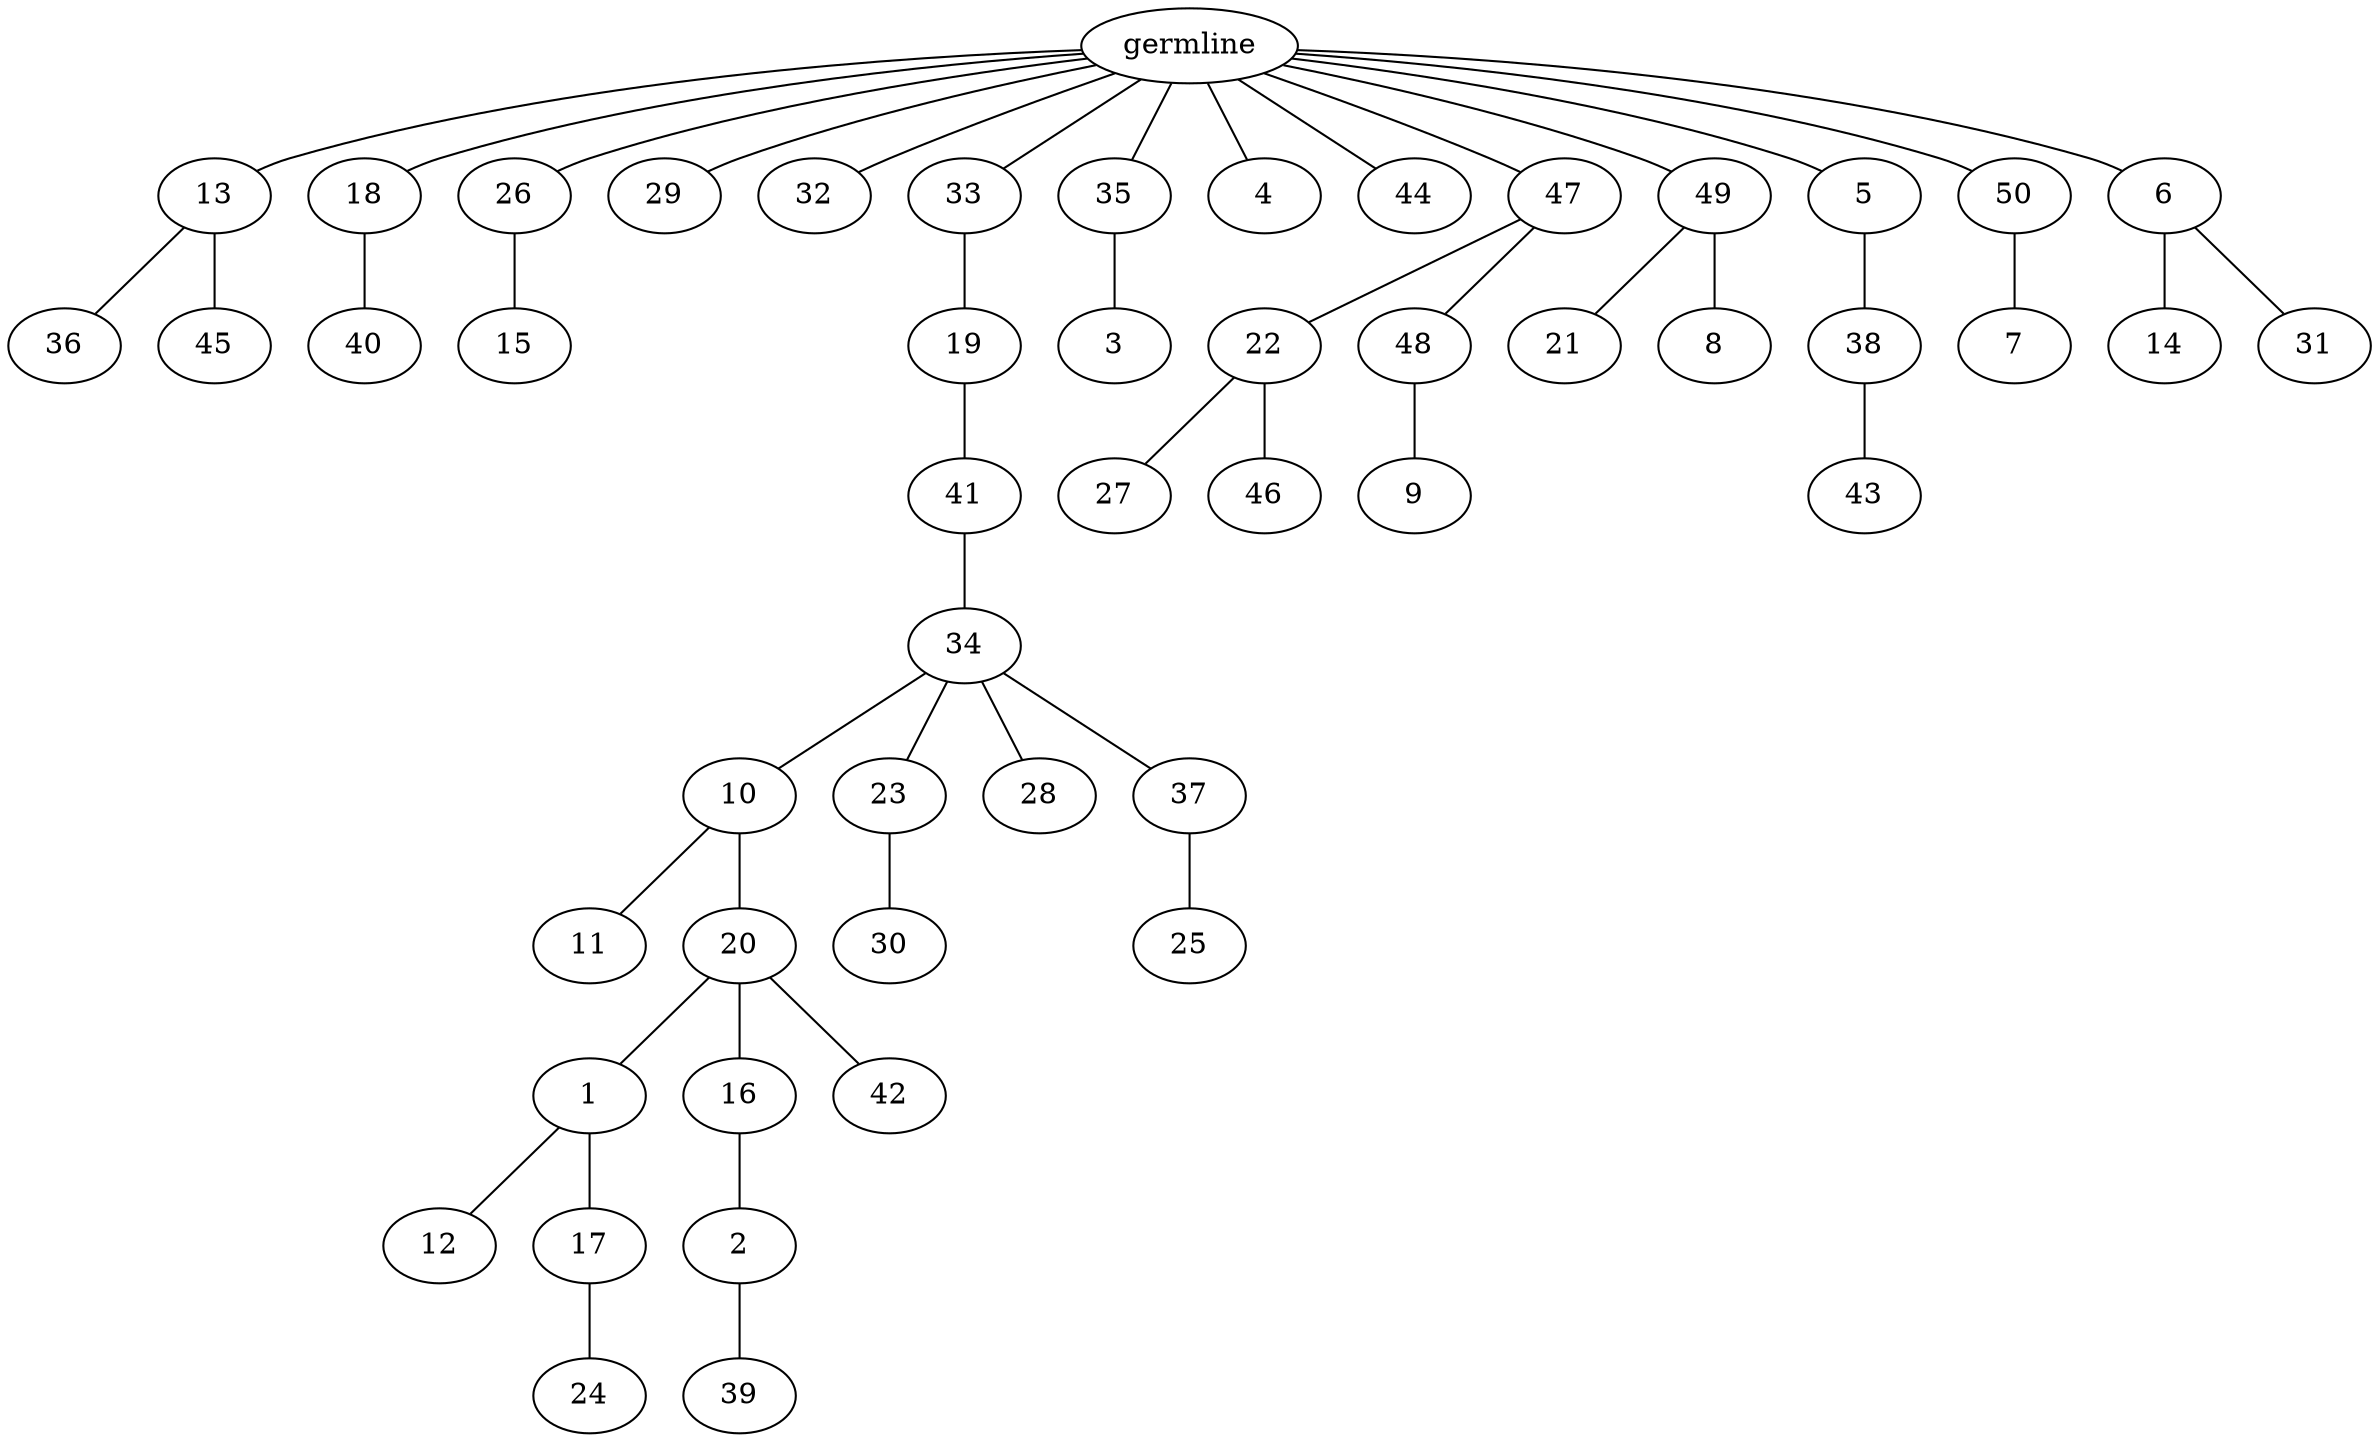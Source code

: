 graph tree {
    "140628252359168" [label="germline"];
    "140628255467024" [label="13"];
    "140628255467120" [label="36"];
    "140628255467264" [label="45"];
    "140628255468320" [label="18"];
    "140628255467888" [label="40"];
    "140628255468368" [label="26"];
    "140628255468176" [label="15"];
    "140628255468656" [label="29"];
    "140628255468032" [label="32"];
    "140628255468128" [label="33"];
    "140628255467504" [label="19"];
    "140628255468944" [label="41"];
    "140628255469520" [label="34"];
    "140628255559984" [label="10"];
    "140628255560272" [label="11"];
    "140628255560080" [label="20"];
    "140628255560368" [label="1"];
    "140628255560944" [label="12"];
    "140628255560704" [label="17"];
    "140628240328880" [label="24"];
    "140628255561808" [label="16"];
    "140628255561376" [label="2"];
    "140628255561472" [label="39"];
    "140628255561856" [label="42"];
    "140628255561088" [label="23"];
    "140628255561952" [label="30"];
    "140628255562048" [label="28"];
    "140628255560800" [label="37"];
    "140628255562528" [label="25"];
    "140628255469472" [label="35"];
    "140628255469280" [label="3"];
    "140628255468800" [label="4"];
    "140628255468896" [label="44"];
    "140628255562144" [label="47"];
    "140628255562384" [label="22"];
    "140628255562288" [label="27"];
    "140628255560224" [label="46"];
    "140628255563536" [label="48"];
    "140628255563104" [label="9"];
    "140628255563680" [label="49"];
    "140628255563248" [label="21"];
    "140628255562912" [label="8"];
    "140628255562720" [label="5"];
    "140628255563440" [label="38"];
    "140628255573760" [label="43"];
    "140628255563152" [label="50"];
    "140628255574096" [label="7"];
    "140628255563488" [label="6"];
    "140628255573520" [label="14"];
    "140628255572128" [label="31"];
    "140628252359168" -- "140628255467024";
    "140628252359168" -- "140628255468320";
    "140628252359168" -- "140628255468368";
    "140628252359168" -- "140628255468656";
    "140628252359168" -- "140628255468032";
    "140628252359168" -- "140628255468128";
    "140628252359168" -- "140628255469472";
    "140628252359168" -- "140628255468800";
    "140628252359168" -- "140628255468896";
    "140628252359168" -- "140628255562144";
    "140628252359168" -- "140628255563680";
    "140628252359168" -- "140628255562720";
    "140628252359168" -- "140628255563152";
    "140628252359168" -- "140628255563488";
    "140628255467024" -- "140628255467120";
    "140628255467024" -- "140628255467264";
    "140628255468320" -- "140628255467888";
    "140628255468368" -- "140628255468176";
    "140628255468128" -- "140628255467504";
    "140628255467504" -- "140628255468944";
    "140628255468944" -- "140628255469520";
    "140628255469520" -- "140628255559984";
    "140628255469520" -- "140628255561088";
    "140628255469520" -- "140628255562048";
    "140628255469520" -- "140628255560800";
    "140628255559984" -- "140628255560272";
    "140628255559984" -- "140628255560080";
    "140628255560080" -- "140628255560368";
    "140628255560080" -- "140628255561808";
    "140628255560080" -- "140628255561856";
    "140628255560368" -- "140628255560944";
    "140628255560368" -- "140628255560704";
    "140628255560704" -- "140628240328880";
    "140628255561808" -- "140628255561376";
    "140628255561376" -- "140628255561472";
    "140628255561088" -- "140628255561952";
    "140628255560800" -- "140628255562528";
    "140628255469472" -- "140628255469280";
    "140628255562144" -- "140628255562384";
    "140628255562144" -- "140628255563536";
    "140628255562384" -- "140628255562288";
    "140628255562384" -- "140628255560224";
    "140628255563536" -- "140628255563104";
    "140628255563680" -- "140628255563248";
    "140628255563680" -- "140628255562912";
    "140628255562720" -- "140628255563440";
    "140628255563440" -- "140628255573760";
    "140628255563152" -- "140628255574096";
    "140628255563488" -- "140628255573520";
    "140628255563488" -- "140628255572128";
}
